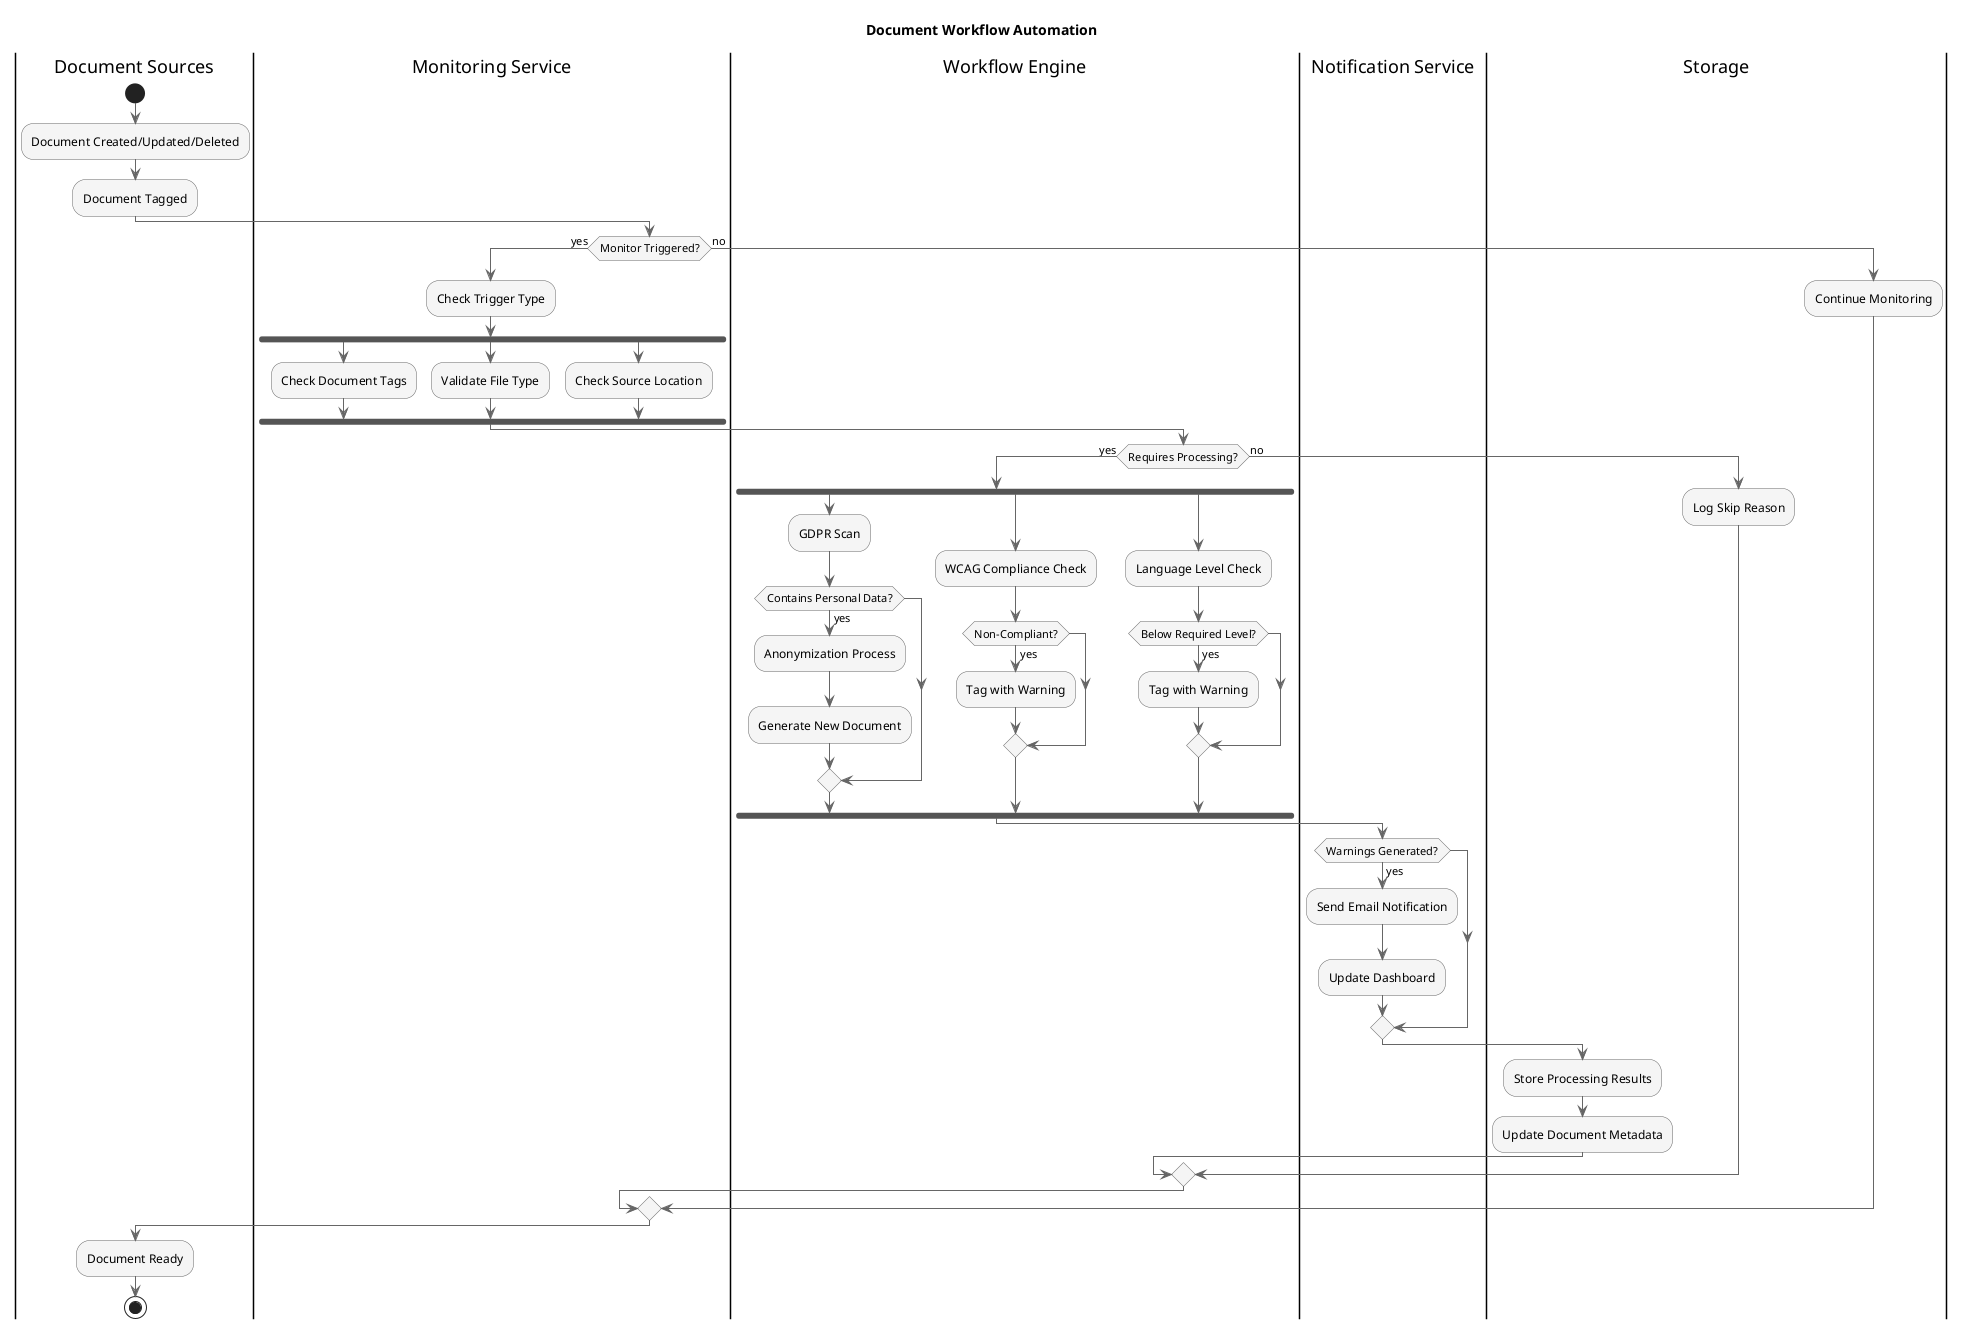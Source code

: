 @startuml Workflow Automation

' Styling
skinparam backgroundColor transparent
skinparam DefaultFontName Arial
skinparam ArrowColor #666666
skinparam ActivityBorderColor #666666
skinparam ActivityBackgroundColor #f5f5f5

' Title
title Document Workflow Automation

' Swimlanes
|Document Sources|
|Monitoring Service|
|Workflow Engine|
|Notification Service|
|Storage|

' Flow
|Document Sources|
start
:Document Created/Updated/Deleted;
:Document Tagged;

|Monitoring Service|
if (Monitor Triggered?) then (yes)
  :Check Trigger Type;
  fork
    :Check Document Tags;
  fork again
    :Validate File Type;
  fork again
    :Check Source Location;
  end fork
  
  |Workflow Engine|
  if (Requires Processing?) then (yes)
    fork
      :GDPR Scan;
      if (Contains Personal Data?) then (yes)
        :Anonymization Process;
        :Generate New Document;
      endif
    fork again
      :WCAG Compliance Check;
      if (Non-Compliant?) then (yes)
        :Tag with Warning;
      endif
    fork again
      :Language Level Check;
      if (Below Required Level?) then (yes)
        :Tag with Warning;
      endif
    end fork

    |Notification Service|
    if (Warnings Generated?) then (yes)
      :Send Email Notification;
      :Update Dashboard;
    endif

    |Storage|
    :Store Processing Results;
    :Update Document Metadata;
  else (no)
    :Log Skip Reason;
  endif
else (no)
  :Continue Monitoring;
endif

|Document Sources|
:Document Ready;
stop

@enduml 